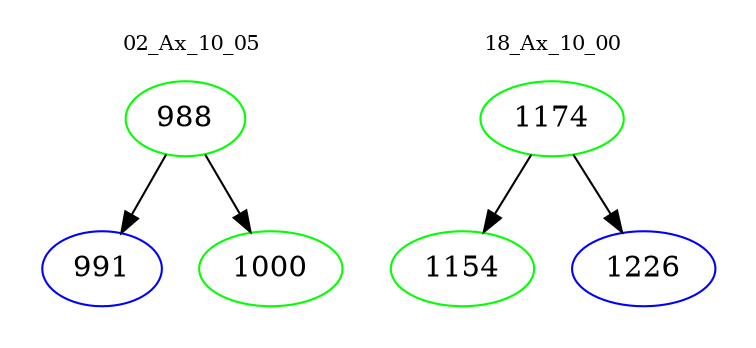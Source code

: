 digraph{
subgraph cluster_0 {
color = white
label = "02_Ax_10_05";
fontsize=10;
T0_988 [label="988", color="green"]
T0_988 -> T0_991 [color="black"]
T0_991 [label="991", color="blue"]
T0_988 -> T0_1000 [color="black"]
T0_1000 [label="1000", color="green"]
}
subgraph cluster_1 {
color = white
label = "18_Ax_10_00";
fontsize=10;
T1_1174 [label="1174", color="green"]
T1_1174 -> T1_1154 [color="black"]
T1_1154 [label="1154", color="green"]
T1_1174 -> T1_1226 [color="black"]
T1_1226 [label="1226", color="blue"]
}
}
